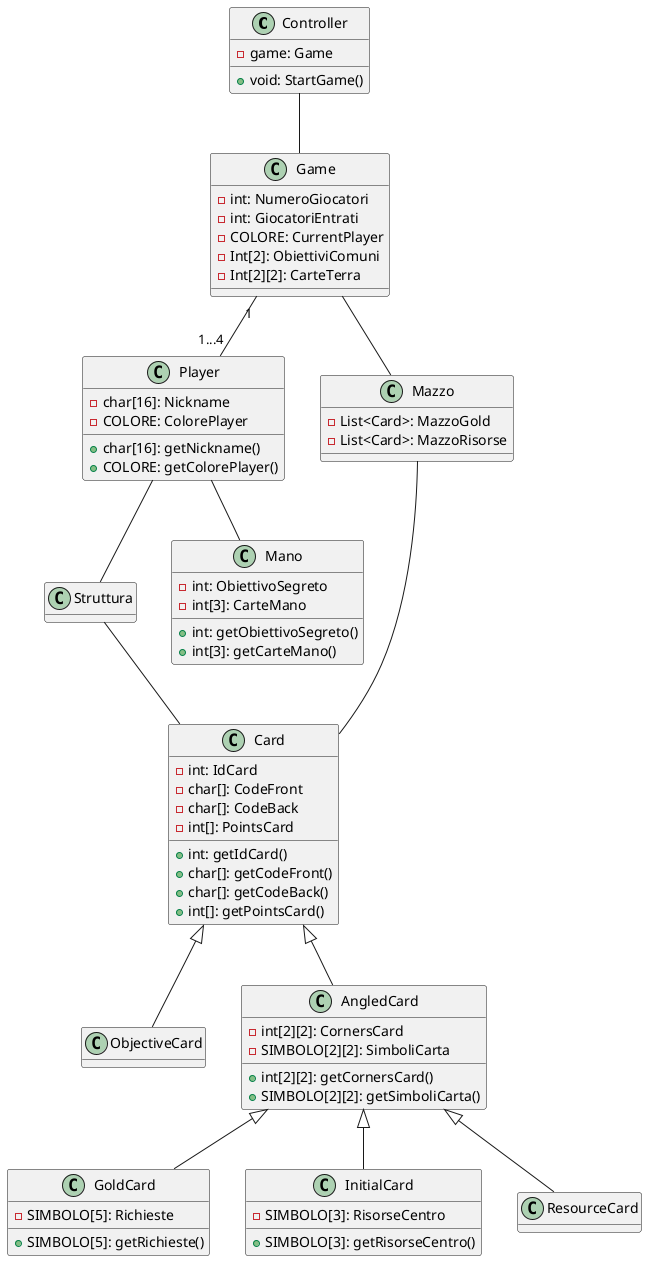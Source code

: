 @startuml

hide empty fields

'2DO: '
'1. Enumerazione simboli e colori '
'2. frecce di composizione per struttura - carte '
'3. metodi Game '
'4. tutto controller '
'5. come inserire, cosa inserire per la view '
'6. inserire network? '

class Controller {

    'attributi
    - game: Game

    'metodi'
    + void: StartGame()


}

class Game {
    - int: NumeroGiocatori
    - int: GiocatoriEntrati
    '- ?StadioGioco '
    - COLORE: CurrentPlayer
    '?Board con dizionario colore punteggio'
    'check sull'istanza array
    - Int[2]: ObiettiviComuni
    - Int[2][2]: CarteTerra
}

class Player {
   - char[16]: Nickname
   - COLORE: ColorePlayer

   + char[16]: getNickname()
   + COLORE: getColorePlayer()
}


class Card {
    'colore lo codifichiam nell'id? o lo salviamo in una var?
   - int: IdCard
   - char[]: CodeFront
   - char[]: CodeBack
   - int[]: PointsCard

   + int: getIdCard()
   + char[]: getCodeFront()
   + char[]: getCodeBack()
   + int[]: getPointsCard()

}

class ObjectiveCard extends Card {

    'tipo dell'obiettivo con enum? o codificato?'
    'non chiarissimo come caratterizzare l'obiettivo'

}

class AngledCard extends Card {

    - int[2][2]: CornersCard
    'decidere valore di default per corner non presente, corner presente non collegato, Id/puntatore carrta'
    - SIMBOLO[2][2]: SimboliCarta

    + int[2][2]: getCornersCard()
    + SIMBOLO[2][2]: getSimboliCarta()
}


class GoldCard extends AngledCard {

    - SIMBOLO[5]: Richieste
    'tipo ^ da capire'
    'caratterizzare tipo obiettivo'

    + SIMBOLO[5]: getRichieste()

}


class InitialCard extends AngledCard {

    - SIMBOLO[3]: RisorseCentro
    'tipo da capire'

    + SIMBOLO[3]: getRisorseCentro()
}

class ResourceCard extends AngledCard {}

class Struttura {

}


class Mazzo {

    'check sul tipo dinamico statico'
    - List<Card>: MazzoGold
    - List<Card>: MazzoRisorse

}

class Mano {

    - int: ObiettivoSegreto
    - int[3]: CarteMano

    + int: getObiettivoSegreto()
    + int[3]: getCarteMano()
}


Controller  --  Game
Game "1" -- "1...4" Player
Game -- Mazzo
Mazzo -- Card
Player -- Struttura
Player -- Mano
Struttura -- Card




@enduml




